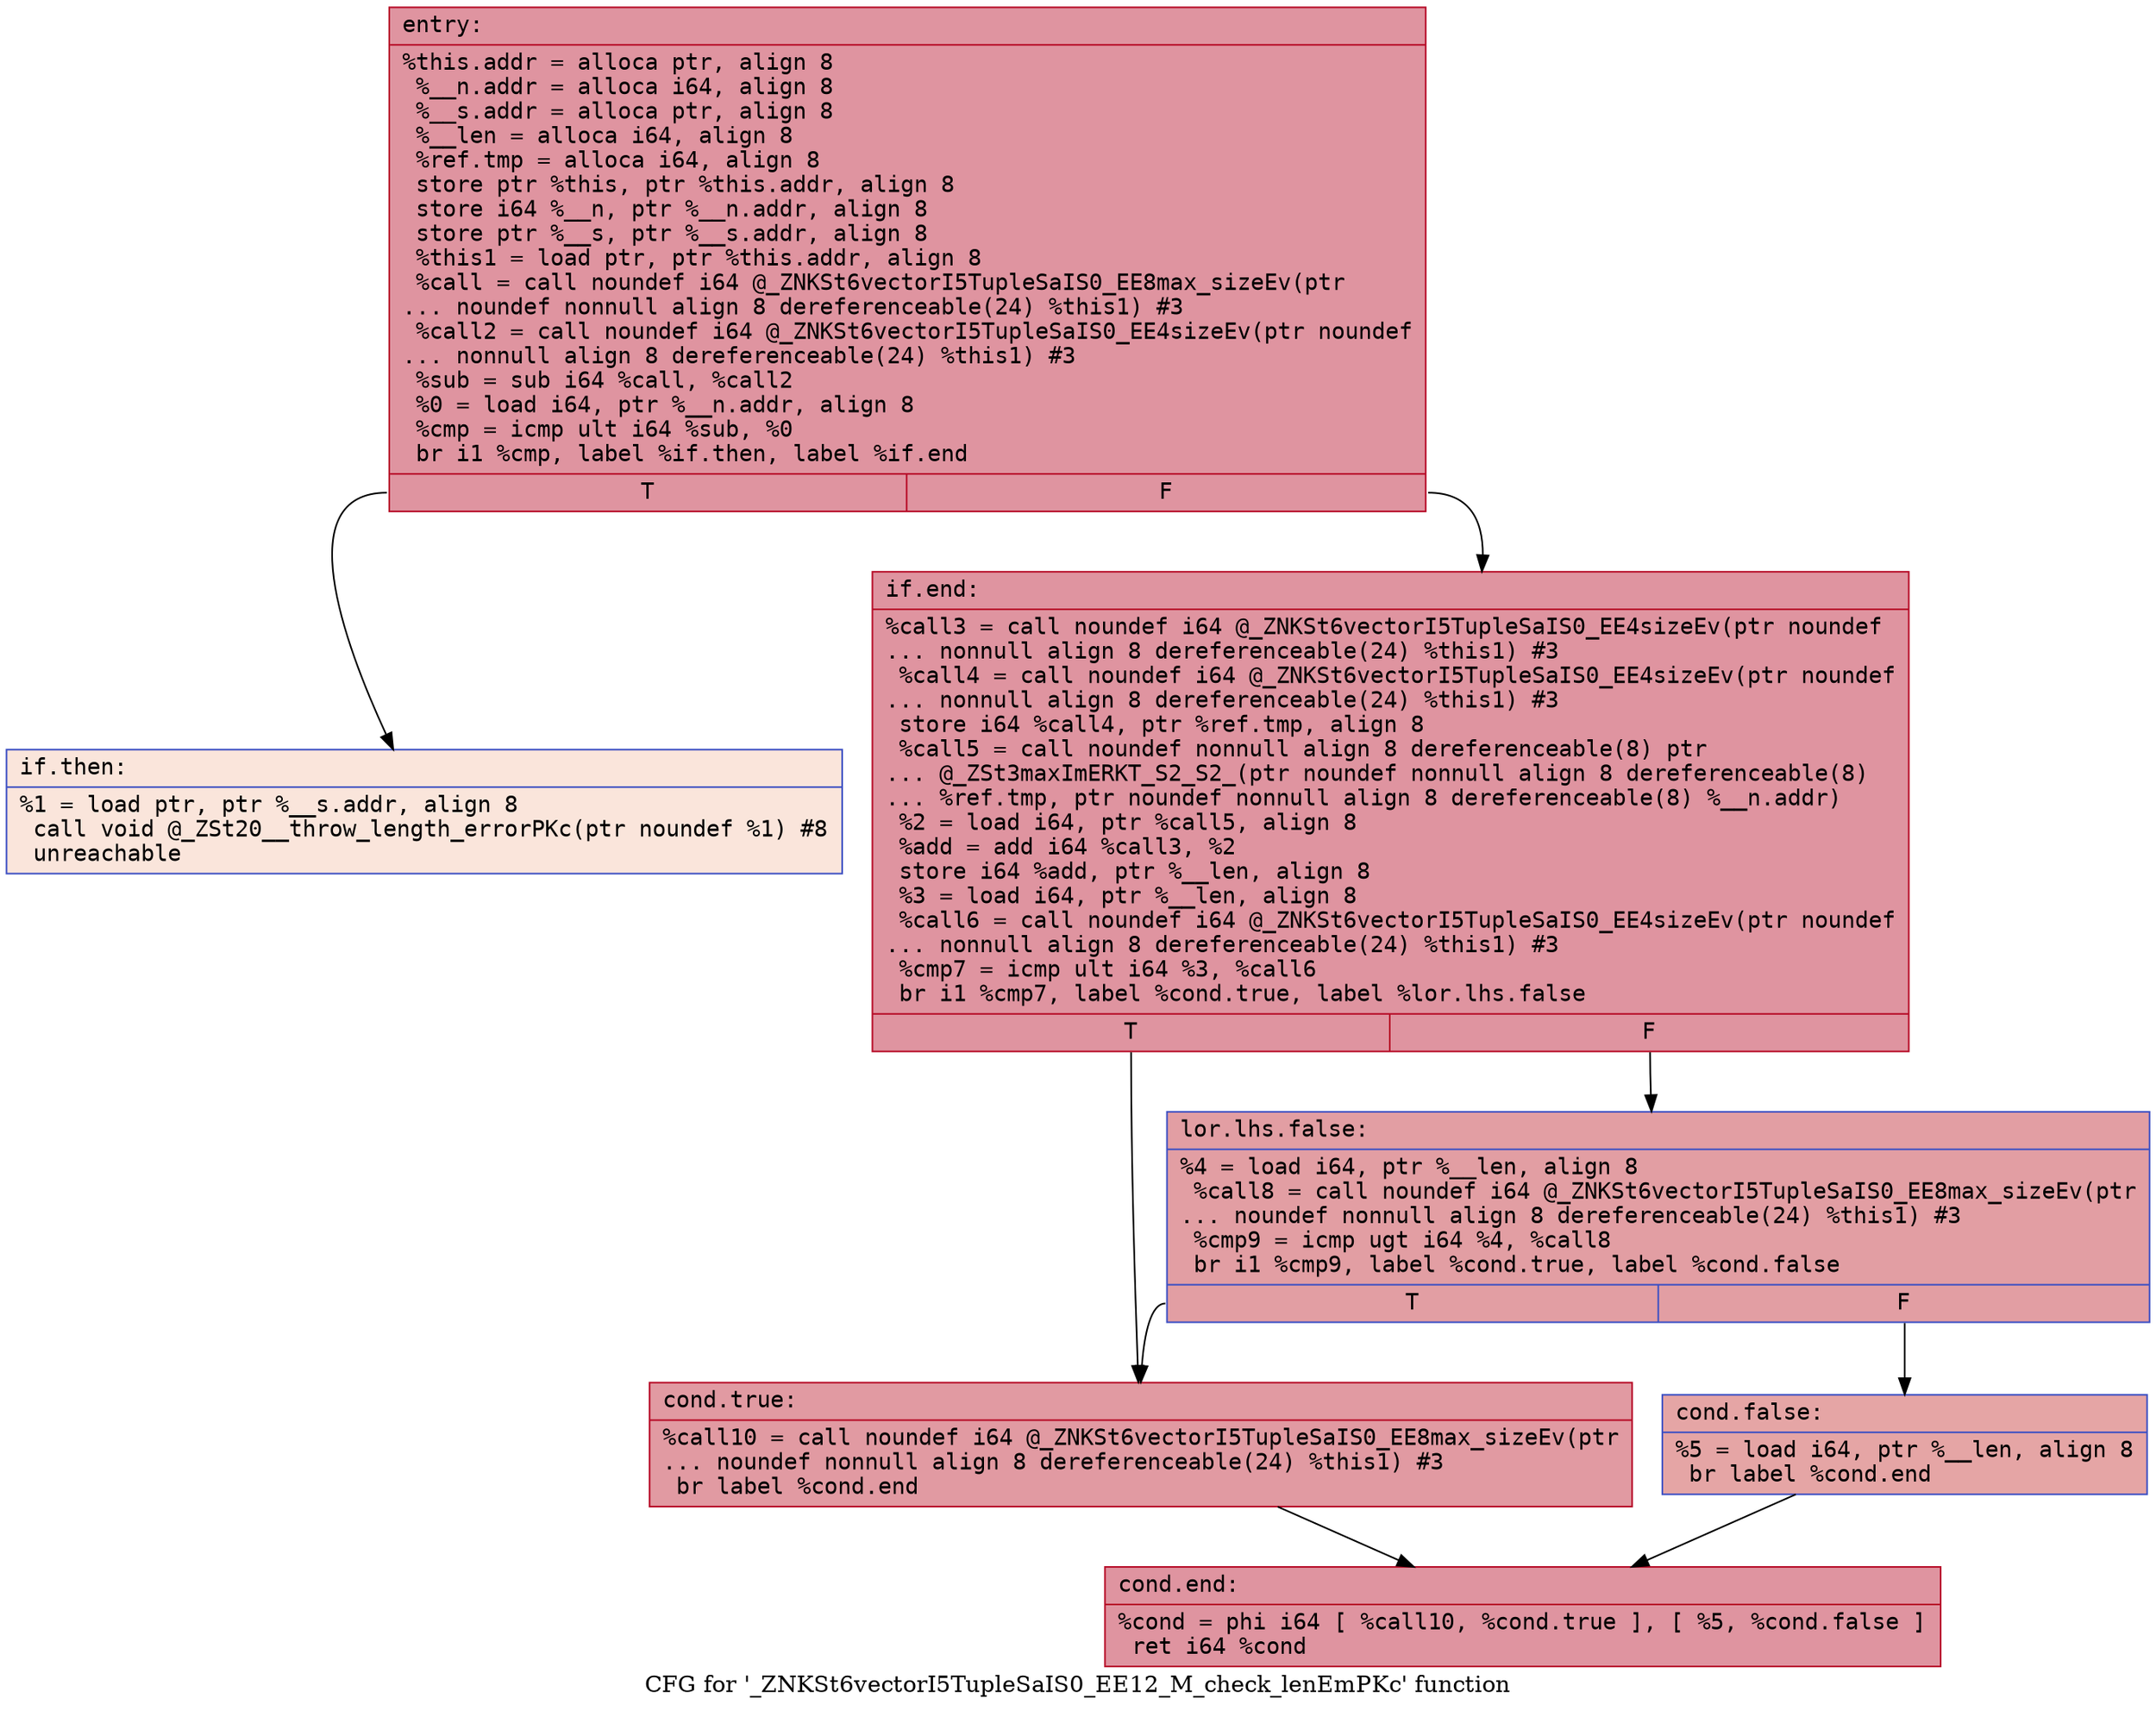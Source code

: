 digraph "CFG for '_ZNKSt6vectorI5TupleSaIS0_EE12_M_check_lenEmPKc' function" {
	label="CFG for '_ZNKSt6vectorI5TupleSaIS0_EE12_M_check_lenEmPKc' function";

	Node0x55c60636fa00 [shape=record,color="#b70d28ff", style=filled, fillcolor="#b70d2870" fontname="Courier",label="{entry:\l|  %this.addr = alloca ptr, align 8\l  %__n.addr = alloca i64, align 8\l  %__s.addr = alloca ptr, align 8\l  %__len = alloca i64, align 8\l  %ref.tmp = alloca i64, align 8\l  store ptr %this, ptr %this.addr, align 8\l  store i64 %__n, ptr %__n.addr, align 8\l  store ptr %__s, ptr %__s.addr, align 8\l  %this1 = load ptr, ptr %this.addr, align 8\l  %call = call noundef i64 @_ZNKSt6vectorI5TupleSaIS0_EE8max_sizeEv(ptr\l... noundef nonnull align 8 dereferenceable(24) %this1) #3\l  %call2 = call noundef i64 @_ZNKSt6vectorI5TupleSaIS0_EE4sizeEv(ptr noundef\l... nonnull align 8 dereferenceable(24) %this1) #3\l  %sub = sub i64 %call, %call2\l  %0 = load i64, ptr %__n.addr, align 8\l  %cmp = icmp ult i64 %sub, %0\l  br i1 %cmp, label %if.then, label %if.end\l|{<s0>T|<s1>F}}"];
	Node0x55c60636fa00:s0 -> Node0x55c6063705b0[tooltip="entry -> if.then\nProbability 0.00%" ];
	Node0x55c60636fa00:s1 -> Node0x55c606370620[tooltip="entry -> if.end\nProbability 100.00%" ];
	Node0x55c6063705b0 [shape=record,color="#3d50c3ff", style=filled, fillcolor="#f4c5ad70" fontname="Courier",label="{if.then:\l|  %1 = load ptr, ptr %__s.addr, align 8\l  call void @_ZSt20__throw_length_errorPKc(ptr noundef %1) #8\l  unreachable\l}"];
	Node0x55c606370620 [shape=record,color="#b70d28ff", style=filled, fillcolor="#b70d2870" fontname="Courier",label="{if.end:\l|  %call3 = call noundef i64 @_ZNKSt6vectorI5TupleSaIS0_EE4sizeEv(ptr noundef\l... nonnull align 8 dereferenceable(24) %this1) #3\l  %call4 = call noundef i64 @_ZNKSt6vectorI5TupleSaIS0_EE4sizeEv(ptr noundef\l... nonnull align 8 dereferenceable(24) %this1) #3\l  store i64 %call4, ptr %ref.tmp, align 8\l  %call5 = call noundef nonnull align 8 dereferenceable(8) ptr\l... @_ZSt3maxImERKT_S2_S2_(ptr noundef nonnull align 8 dereferenceable(8)\l... %ref.tmp, ptr noundef nonnull align 8 dereferenceable(8) %__n.addr)\l  %2 = load i64, ptr %call5, align 8\l  %add = add i64 %call3, %2\l  store i64 %add, ptr %__len, align 8\l  %3 = load i64, ptr %__len, align 8\l  %call6 = call noundef i64 @_ZNKSt6vectorI5TupleSaIS0_EE4sizeEv(ptr noundef\l... nonnull align 8 dereferenceable(24) %this1) #3\l  %cmp7 = icmp ult i64 %3, %call6\l  br i1 %cmp7, label %cond.true, label %lor.lhs.false\l|{<s0>T|<s1>F}}"];
	Node0x55c606370620:s0 -> Node0x55c606371280[tooltip="if.end -> cond.true\nProbability 50.00%" ];
	Node0x55c606370620:s1 -> Node0x55c6063712d0[tooltip="if.end -> lor.lhs.false\nProbability 50.00%" ];
	Node0x55c6063712d0 [shape=record,color="#3d50c3ff", style=filled, fillcolor="#be242e70" fontname="Courier",label="{lor.lhs.false:\l|  %4 = load i64, ptr %__len, align 8\l  %call8 = call noundef i64 @_ZNKSt6vectorI5TupleSaIS0_EE8max_sizeEv(ptr\l... noundef nonnull align 8 dereferenceable(24) %this1) #3\l  %cmp9 = icmp ugt i64 %4, %call8\l  br i1 %cmp9, label %cond.true, label %cond.false\l|{<s0>T|<s1>F}}"];
	Node0x55c6063712d0:s0 -> Node0x55c606371280[tooltip="lor.lhs.false -> cond.true\nProbability 50.00%" ];
	Node0x55c6063712d0:s1 -> Node0x55c606370390[tooltip="lor.lhs.false -> cond.false\nProbability 50.00%" ];
	Node0x55c606371280 [shape=record,color="#b70d28ff", style=filled, fillcolor="#bb1b2c70" fontname="Courier",label="{cond.true:\l|  %call10 = call noundef i64 @_ZNKSt6vectorI5TupleSaIS0_EE8max_sizeEv(ptr\l... noundef nonnull align 8 dereferenceable(24) %this1) #3\l  br label %cond.end\l}"];
	Node0x55c606371280 -> Node0x55c606371aa0[tooltip="cond.true -> cond.end\nProbability 100.00%" ];
	Node0x55c606370390 [shape=record,color="#3d50c3ff", style=filled, fillcolor="#c5333470" fontname="Courier",label="{cond.false:\l|  %5 = load i64, ptr %__len, align 8\l  br label %cond.end\l}"];
	Node0x55c606370390 -> Node0x55c606371aa0[tooltip="cond.false -> cond.end\nProbability 100.00%" ];
	Node0x55c606371aa0 [shape=record,color="#b70d28ff", style=filled, fillcolor="#b70d2870" fontname="Courier",label="{cond.end:\l|  %cond = phi i64 [ %call10, %cond.true ], [ %5, %cond.false ]\l  ret i64 %cond\l}"];
}

